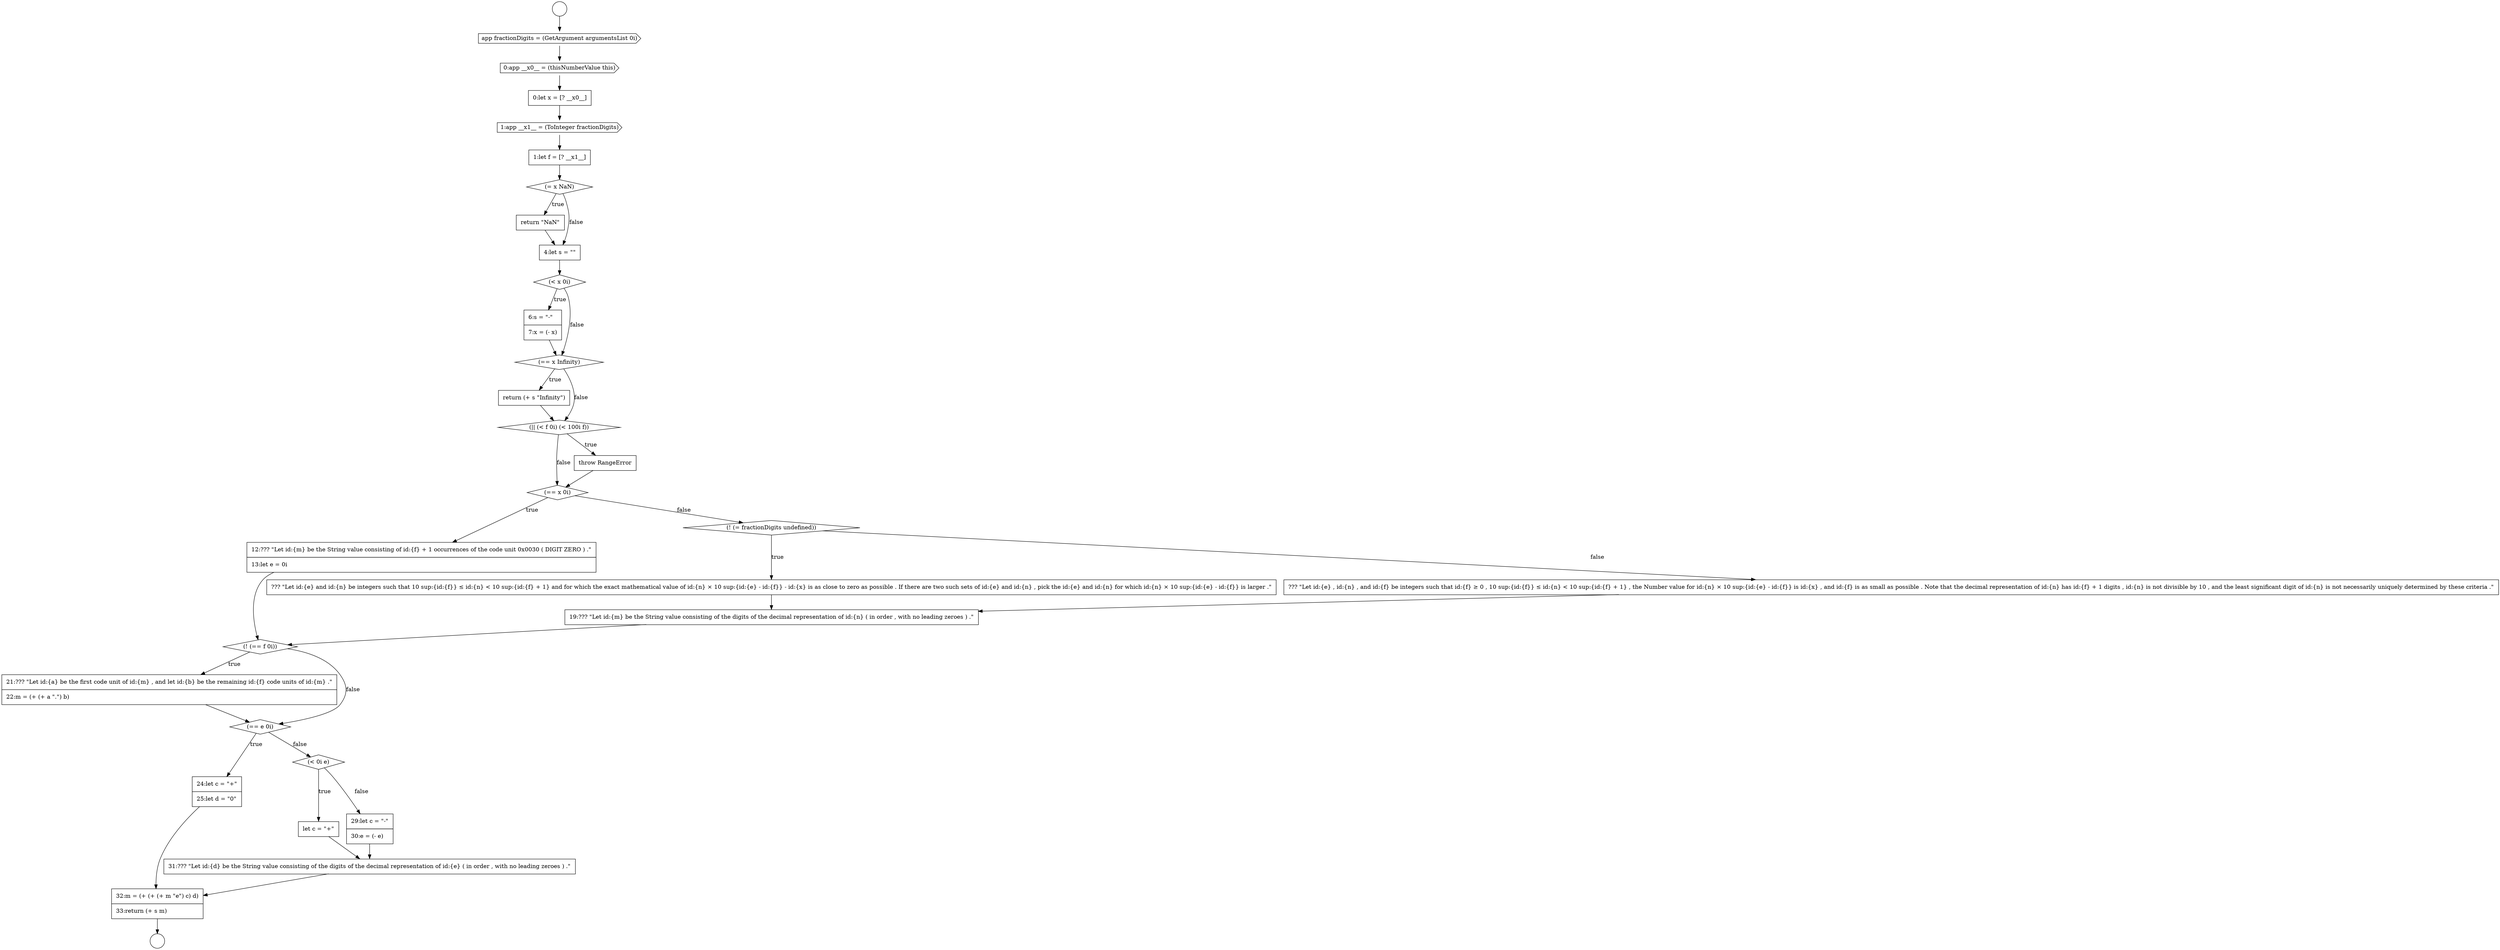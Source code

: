 digraph {
  node11962 [shape=diamond, label=<<font color="black">(== x 0i)</font>> color="black" fillcolor="white" style=filled]
  node11959 [shape=none, margin=0, label=<<font color="black">
    <table border="0" cellborder="1" cellspacing="0" cellpadding="10">
      <tr><td align="left">return (+ s &quot;Infinity&quot;)</td></tr>
    </table>
  </font>> color="black" fillcolor="white" style=filled]
  node11971 [shape=none, margin=0, label=<<font color="black">
    <table border="0" cellborder="1" cellspacing="0" cellpadding="10">
      <tr><td align="left">24:let c = &quot;+&quot;</td></tr>
      <tr><td align="left">25:let d = &quot;0&quot;</td></tr>
    </table>
  </font>> color="black" fillcolor="white" style=filled]
  node11954 [shape=none, margin=0, label=<<font color="black">
    <table border="0" cellborder="1" cellspacing="0" cellpadding="10">
      <tr><td align="left">return &quot;NaN&quot;</td></tr>
    </table>
  </font>> color="black" fillcolor="white" style=filled]
  node11952 [shape=none, margin=0, label=<<font color="black">
    <table border="0" cellborder="1" cellspacing="0" cellpadding="10">
      <tr><td align="left">1:let f = [? __x1__]</td></tr>
    </table>
  </font>> color="black" fillcolor="white" style=filled]
  node11948 [shape=cds, label=<<font color="black">app fractionDigits = (GetArgument argumentsList 0i)</font>> color="black" fillcolor="white" style=filled]
  node11961 [shape=none, margin=0, label=<<font color="black">
    <table border="0" cellborder="1" cellspacing="0" cellpadding="10">
      <tr><td align="left">throw RangeError</td></tr>
    </table>
  </font>> color="black" fillcolor="white" style=filled]
  node11965 [shape=none, margin=0, label=<<font color="black">
    <table border="0" cellborder="1" cellspacing="0" cellpadding="10">
      <tr><td align="left">??? &quot;Let id:{e} and id:{n} be integers such that 10 sup:{id:{f}} &le; id:{n} &lt; 10 sup:{id:{f} + 1} and for which the exact mathematical value of id:{n} &times; 10 sup:{id:{e} - id:{f}} - id:{x} is as close to zero as possible . If there are two such sets of id:{e} and id:{n} , pick the id:{e} and id:{n} for which id:{n} &times; 10 sup:{id:{e} - id:{f}} is larger .&quot;</td></tr>
    </table>
  </font>> color="black" fillcolor="white" style=filled]
  node11972 [shape=diamond, label=<<font color="black">(&lt; 0i e)</font>> color="black" fillcolor="white" style=filled]
  node11955 [shape=none, margin=0, label=<<font color="black">
    <table border="0" cellborder="1" cellspacing="0" cellpadding="10">
      <tr><td align="left">4:let s = &quot;&quot;</td></tr>
    </table>
  </font>> color="black" fillcolor="white" style=filled]
  node11956 [shape=diamond, label=<<font color="black">(&lt; x 0i)</font>> color="black" fillcolor="white" style=filled]
  node11963 [shape=none, margin=0, label=<<font color="black">
    <table border="0" cellborder="1" cellspacing="0" cellpadding="10">
      <tr><td align="left">12:??? &quot;Let id:{m} be the String value consisting of id:{f} + 1 occurrences of the code unit 0x0030 ( DIGIT ZERO ) .&quot;</td></tr>
      <tr><td align="left">13:let e = 0i</td></tr>
    </table>
  </font>> color="black" fillcolor="white" style=filled]
  node11946 [shape=circle label=" " color="black" fillcolor="white" style=filled]
  node11949 [shape=cds, label=<<font color="black">0:app __x0__ = (thisNumberValue this)</font>> color="black" fillcolor="white" style=filled]
  node11976 [shape=none, margin=0, label=<<font color="black">
    <table border="0" cellborder="1" cellspacing="0" cellpadding="10">
      <tr><td align="left">32:m = (+ (+ (+ m &quot;e&quot;) c) d)</td></tr>
      <tr><td align="left">33:return (+ s m)</td></tr>
    </table>
  </font>> color="black" fillcolor="white" style=filled]
  node11966 [shape=none, margin=0, label=<<font color="black">
    <table border="0" cellborder="1" cellspacing="0" cellpadding="10">
      <tr><td align="left">??? &quot;Let id:{e} , id:{n} , and id:{f} be integers such that id:{f} &ge; 0 , 10 sup:{id:{f}} &le; id:{n} &lt; 10 sup:{id:{f} + 1} , the Number value for id:{n} &times; 10 sup:{id:{e} - id:{f}} is id:{x} , and id:{f} is as small as possible . Note that the decimal representation of id:{n} has id:{f} + 1 digits , id:{n} is not divisible by 10 , and the least significant digit of id:{n} is not necessarily uniquely determined by these criteria .&quot;</td></tr>
    </table>
  </font>> color="black" fillcolor="white" style=filled]
  node11951 [shape=cds, label=<<font color="black">1:app __x1__ = (ToInteger fractionDigits)</font>> color="black" fillcolor="white" style=filled]
  node11968 [shape=diamond, label=<<font color="black">(! (== f 0i))</font>> color="black" fillcolor="white" style=filled]
  node11973 [shape=none, margin=0, label=<<font color="black">
    <table border="0" cellborder="1" cellspacing="0" cellpadding="10">
      <tr><td align="left">let c = &quot;+&quot;</td></tr>
    </table>
  </font>> color="black" fillcolor="white" style=filled]
  node11947 [shape=circle label=" " color="black" fillcolor="white" style=filled]
  node11964 [shape=diamond, label=<<font color="black">(! (= fractionDigits undefined))</font>> color="black" fillcolor="white" style=filled]
  node11974 [shape=none, margin=0, label=<<font color="black">
    <table border="0" cellborder="1" cellspacing="0" cellpadding="10">
      <tr><td align="left">29:let c = &quot;-&quot;</td></tr>
      <tr><td align="left">30:e = (- e)</td></tr>
    </table>
  </font>> color="black" fillcolor="white" style=filled]
  node11969 [shape=none, margin=0, label=<<font color="black">
    <table border="0" cellborder="1" cellspacing="0" cellpadding="10">
      <tr><td align="left">21:??? &quot;Let id:{a} be the first code unit of id:{m} , and let id:{b} be the remaining id:{f} code units of id:{m} .&quot;</td></tr>
      <tr><td align="left">22:m = (+ (+ a &quot;.&quot;) b)</td></tr>
    </table>
  </font>> color="black" fillcolor="white" style=filled]
  node11967 [shape=none, margin=0, label=<<font color="black">
    <table border="0" cellborder="1" cellspacing="0" cellpadding="10">
      <tr><td align="left">19:??? &quot;Let id:{m} be the String value consisting of the digits of the decimal representation of id:{n} ( in order , with no leading zeroes ) .&quot;</td></tr>
    </table>
  </font>> color="black" fillcolor="white" style=filled]
  node11957 [shape=none, margin=0, label=<<font color="black">
    <table border="0" cellborder="1" cellspacing="0" cellpadding="10">
      <tr><td align="left">6:s = &quot;-&quot;</td></tr>
      <tr><td align="left">7:x = (- x)</td></tr>
    </table>
  </font>> color="black" fillcolor="white" style=filled]
  node11960 [shape=diamond, label=<<font color="black">(|| (&lt; f 0i) (&lt; 100i f))</font>> color="black" fillcolor="white" style=filled]
  node11975 [shape=none, margin=0, label=<<font color="black">
    <table border="0" cellborder="1" cellspacing="0" cellpadding="10">
      <tr><td align="left">31:??? &quot;Let id:{d} be the String value consisting of the digits of the decimal representation of id:{e} ( in order , with no leading zeroes ) .&quot;</td></tr>
    </table>
  </font>> color="black" fillcolor="white" style=filled]
  node11970 [shape=diamond, label=<<font color="black">(== e 0i)</font>> color="black" fillcolor="white" style=filled]
  node11950 [shape=none, margin=0, label=<<font color="black">
    <table border="0" cellborder="1" cellspacing="0" cellpadding="10">
      <tr><td align="left">0:let x = [? __x0__]</td></tr>
    </table>
  </font>> color="black" fillcolor="white" style=filled]
  node11953 [shape=diamond, label=<<font color="black">(= x NaN)</font>> color="black" fillcolor="white" style=filled]
  node11958 [shape=diamond, label=<<font color="black">(== x Infinity)</font>> color="black" fillcolor="white" style=filled]
  node11966 -> node11967 [ color="black"]
  node11974 -> node11975 [ color="black"]
  node11970 -> node11971 [label=<<font color="black">true</font>> color="black"]
  node11970 -> node11972 [label=<<font color="black">false</font>> color="black"]
  node11955 -> node11956 [ color="black"]
  node11953 -> node11954 [label=<<font color="black">true</font>> color="black"]
  node11953 -> node11955 [label=<<font color="black">false</font>> color="black"]
  node11976 -> node11947 [ color="black"]
  node11952 -> node11953 [ color="black"]
  node11954 -> node11955 [ color="black"]
  node11956 -> node11957 [label=<<font color="black">true</font>> color="black"]
  node11956 -> node11958 [label=<<font color="black">false</font>> color="black"]
  node11964 -> node11965 [label=<<font color="black">true</font>> color="black"]
  node11964 -> node11966 [label=<<font color="black">false</font>> color="black"]
  node11958 -> node11959 [label=<<font color="black">true</font>> color="black"]
  node11958 -> node11960 [label=<<font color="black">false</font>> color="black"]
  node11949 -> node11950 [ color="black"]
  node11968 -> node11969 [label=<<font color="black">true</font>> color="black"]
  node11968 -> node11970 [label=<<font color="black">false</font>> color="black"]
  node11975 -> node11976 [ color="black"]
  node11965 -> node11967 [ color="black"]
  node11960 -> node11961 [label=<<font color="black">true</font>> color="black"]
  node11960 -> node11962 [label=<<font color="black">false</font>> color="black"]
  node11946 -> node11948 [ color="black"]
  node11973 -> node11975 [ color="black"]
  node11963 -> node11968 [ color="black"]
  node11969 -> node11970 [ color="black"]
  node11959 -> node11960 [ color="black"]
  node11948 -> node11949 [ color="black"]
  node11957 -> node11958 [ color="black"]
  node11961 -> node11962 [ color="black"]
  node11951 -> node11952 [ color="black"]
  node11971 -> node11976 [ color="black"]
  node11972 -> node11973 [label=<<font color="black">true</font>> color="black"]
  node11972 -> node11974 [label=<<font color="black">false</font>> color="black"]
  node11967 -> node11968 [ color="black"]
  node11962 -> node11963 [label=<<font color="black">true</font>> color="black"]
  node11962 -> node11964 [label=<<font color="black">false</font>> color="black"]
  node11950 -> node11951 [ color="black"]
}
